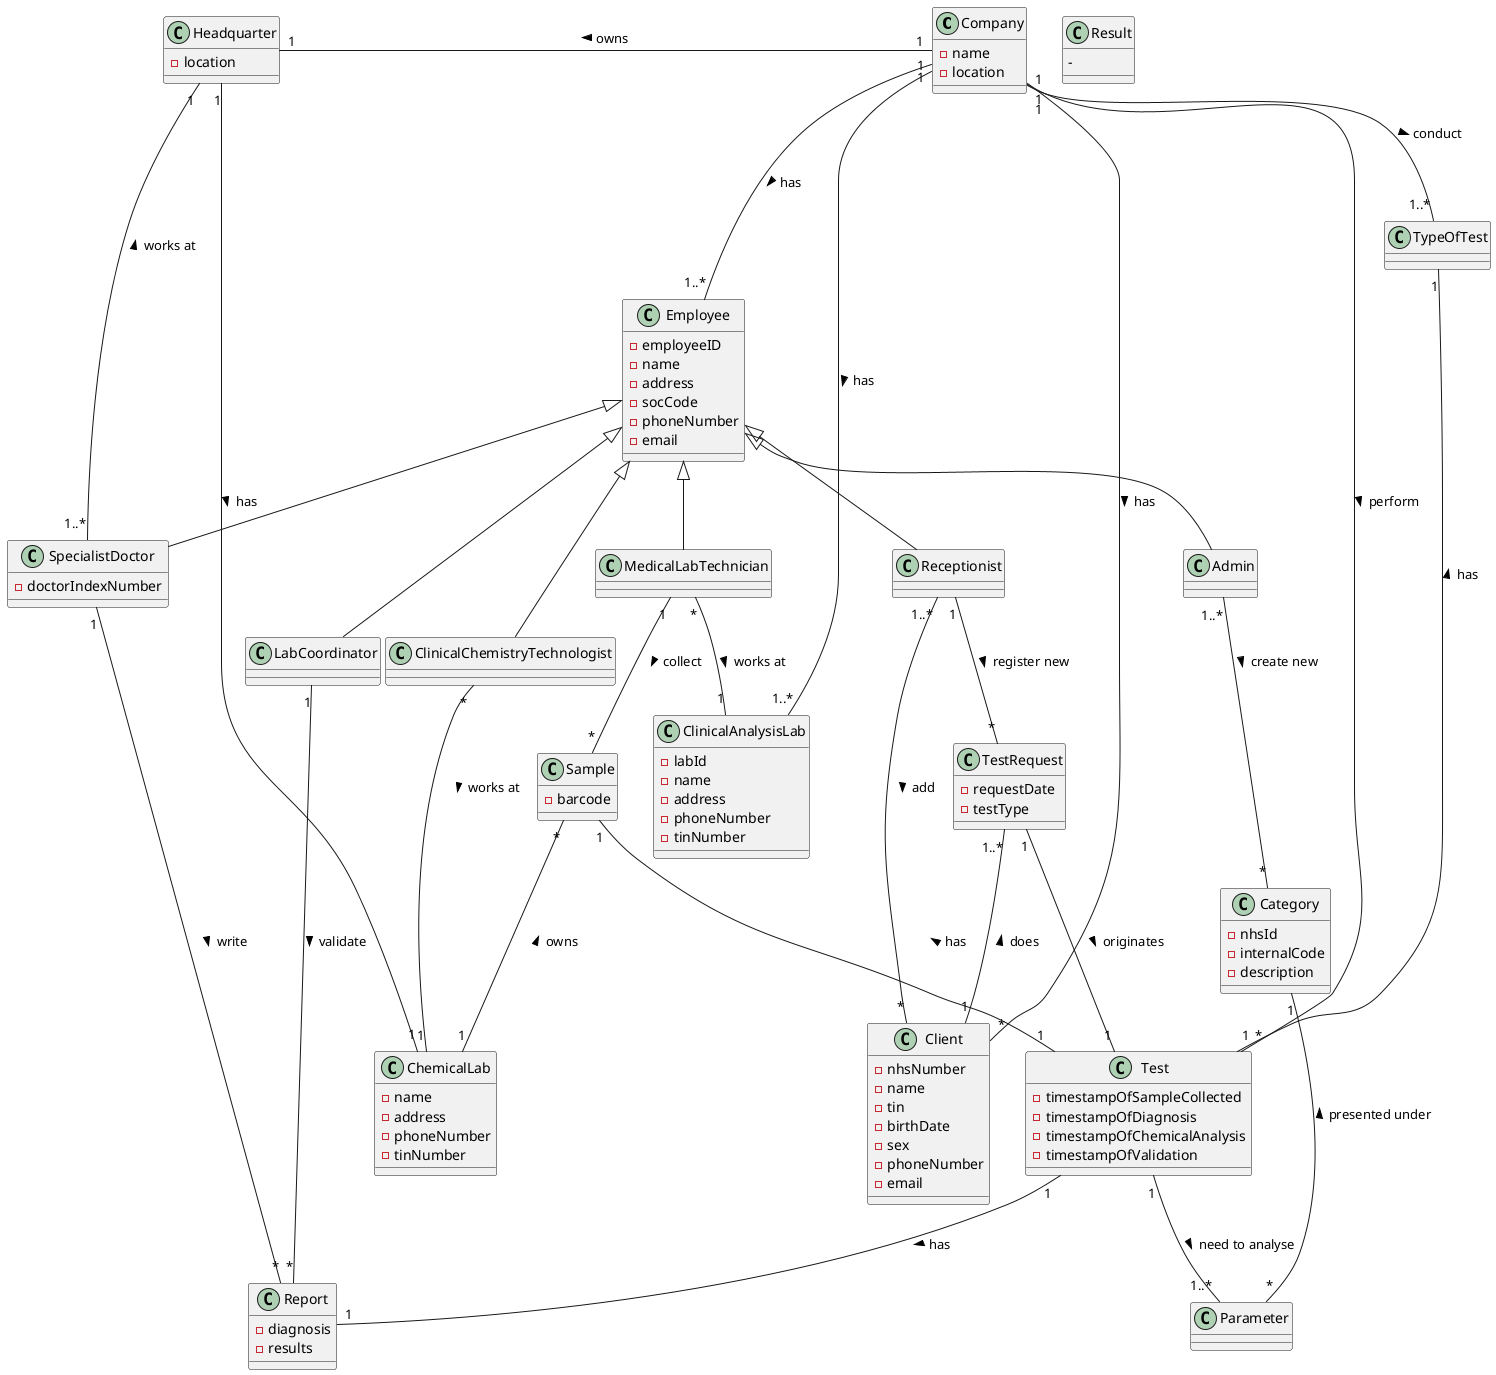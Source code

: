 @startuml
'https://plantuml.com/sequence-diagram

top to bottom direction

Company"1" --- "1..*"Employee : > has
Company"1" -- "*"Client : > has
Company"1" -- "1..*"ClinicalAnalysisLab : > has
MedicalLabTechnician"*" -- "1"ClinicalAnalysisLab : > works at
Receptionist"1" -- "*"TestRequest : > register new
Headquarter"1" -- "1"ChemicalLab : > has
Company"1" -left- "1"Headquarter : > owns
Receptionist"1..*" -- "*"Client : > add
Employee <|-- MedicalLabTechnician
Employee <|-- ClinicalChemistryTechnologist
Employee <|-- Receptionist
Employee <|-- LabCoordinator
Employee <|-- Admin
Employee <|-- SpecialistDoctor
ClinicalChemistryTechnologist"*" -- "1"ChemicalLab : > works at
Test"1" -- "1"Report : > has
MedicalLabTechnician"1" -- "*"Sample : > collect
Sample"1" -right- "1"Test : < has
Company"1" -- "1..*"TypeOfTest : > conduct
Company"1" -- "*"Test : > perform
TestRequest"1..*" -- "1""Client" : < does
SpecialistDoctor"1" -- "*"Report : > write
SpecialistDoctor"1..*" -- "1"Headquarter : > works at
Sample"*" -- "1"ChemicalLab : < owns
LabCoordinator"1" -- "*"Report : > validate
TestRequest"1" -- "1"Test : > originates
TypeOfTest"1" -- "1""Test" : < has
Admin"1..*" -- "*"Category : > create new
Category"1" -- "*"Parameter : < presented under
Test"1" -- "1..*"Parameter : > need to analyse

class Client{
-nhsNumber
-name
-tin
-birthDate
-sex
-phoneNumber
-email
}

class Sample{
-barcode
}

class Report{
-diagnosis
-results
}

class Employee{
-employeeID
-name
-address
-socCode
-phoneNumber
-email
}

class ClinicalAnalysisLab{
-labId
-name
-address
-phoneNumber
-tinNumber
}
class ChemicalLab{
-name
-address
-phoneNumber
-tinNumber
}

class TestRequest{
-requestDate
-testType
}

class Company{
-name
-location
}

class Headquarter{
-location
}

class Test{
-timestampOfSampleCollected
-timestampOfDiagnosis
-timestampOfChemicalAnalysis
-timestampOfValidation
}

class Category{
-nhsId
-internalCode
-description
}

class SpecialistDoctor{
-doctorIndexNumber
}

class Result{
-
}


@enduml